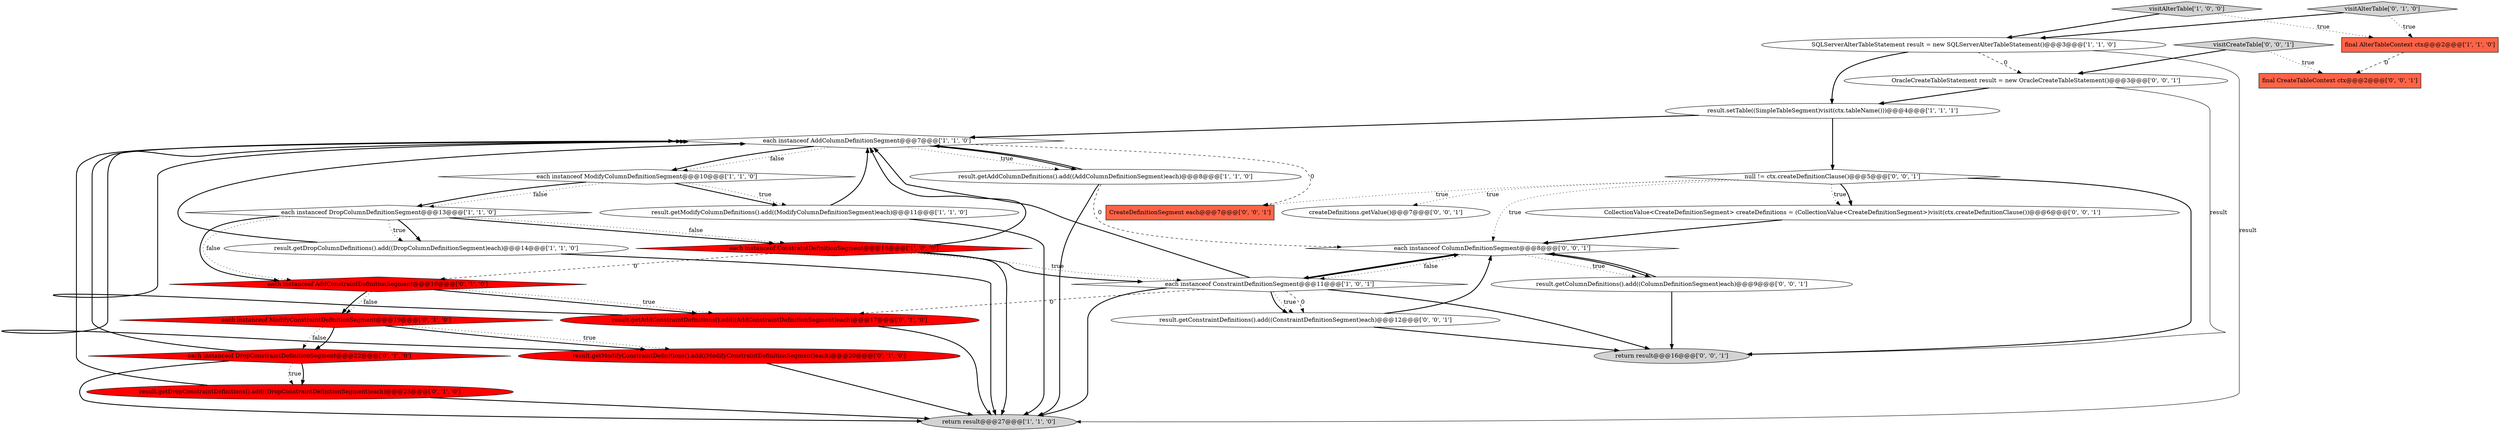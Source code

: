 digraph {
25 [style = filled, label = "final CreateTableContext ctx@@@2@@@['0', '0', '1']", fillcolor = tomato, shape = box image = "AAA0AAABBB3BBB"];
26 [style = filled, label = "visitCreateTable['0', '0', '1']", fillcolor = lightgray, shape = diamond image = "AAA0AAABBB3BBB"];
22 [style = filled, label = "result.getConstraintDefinitions().add((ConstraintDefinitionSegment)each)@@@12@@@['0', '0', '1']", fillcolor = white, shape = ellipse image = "AAA0AAABBB3BBB"];
0 [style = filled, label = "each instanceof ConstraintDefinitionSegment@@@11@@@['1', '0', '1']", fillcolor = white, shape = diamond image = "AAA0AAABBB1BBB"];
4 [style = filled, label = "each instanceof AddColumnDefinitionSegment@@@7@@@['1', '1', '0']", fillcolor = white, shape = diamond image = "AAA0AAABBB1BBB"];
1 [style = filled, label = "return result@@@27@@@['1', '1', '0']", fillcolor = lightgray, shape = ellipse image = "AAA0AAABBB1BBB"];
17 [style = filled, label = "result.getAddConstraintDefinitions().add((AddConstraintDefinitionSegment)each)@@@17@@@['0', '1', '0']", fillcolor = red, shape = ellipse image = "AAA1AAABBB2BBB"];
28 [style = filled, label = "each instanceof ColumnDefinitionSegment@@@8@@@['0', '0', '1']", fillcolor = white, shape = diamond image = "AAA0AAABBB3BBB"];
24 [style = filled, label = "result.getColumnDefinitions().add((ColumnDefinitionSegment)each)@@@9@@@['0', '0', '1']", fillcolor = white, shape = ellipse image = "AAA0AAABBB3BBB"];
21 [style = filled, label = "CollectionValue<CreateDefinitionSegment> createDefinitions = (CollectionValue<CreateDefinitionSegment>)visit(ctx.createDefinitionClause())@@@6@@@['0', '0', '1']", fillcolor = white, shape = ellipse image = "AAA0AAABBB3BBB"];
27 [style = filled, label = "null != ctx.createDefinitionClause()@@@5@@@['0', '0', '1']", fillcolor = white, shape = diamond image = "AAA0AAABBB3BBB"];
13 [style = filled, label = "result.getDropConstraintDefinitions().add((DropConstraintDefinitionSegment)each)@@@23@@@['0', '1', '0']", fillcolor = red, shape = ellipse image = "AAA1AAABBB2BBB"];
8 [style = filled, label = "each instanceof ConstraintDefinitionSegment@@@16@@@['1', '0', '0']", fillcolor = red, shape = diamond image = "AAA1AAABBB1BBB"];
2 [style = filled, label = "result.getAddColumnDefinitions().add((AddColumnDefinitionSegment)each)@@@8@@@['1', '1', '0']", fillcolor = white, shape = ellipse image = "AAA0AAABBB1BBB"];
3 [style = filled, label = "result.setTable((SimpleTableSegment)visit(ctx.tableName()))@@@4@@@['1', '1', '1']", fillcolor = white, shape = ellipse image = "AAA0AAABBB1BBB"];
19 [style = filled, label = "each instanceof ModifyConstraintDefinitionSegment@@@19@@@['0', '1', '0']", fillcolor = red, shape = diamond image = "AAA1AAABBB2BBB"];
18 [style = filled, label = "each instanceof AddConstraintDefinitionSegment@@@16@@@['0', '1', '0']", fillcolor = red, shape = diamond image = "AAA1AAABBB2BBB"];
10 [style = filled, label = "final AlterTableContext ctx@@@2@@@['1', '1', '0']", fillcolor = tomato, shape = box image = "AAA0AAABBB1BBB"];
16 [style = filled, label = "result.getModifyConstraintDefinitions().add((ModifyConstraintDefinitionSegment)each)@@@20@@@['0', '1', '0']", fillcolor = red, shape = ellipse image = "AAA1AAABBB2BBB"];
20 [style = filled, label = "OracleCreateTableStatement result = new OracleCreateTableStatement()@@@3@@@['0', '0', '1']", fillcolor = white, shape = ellipse image = "AAA0AAABBB3BBB"];
30 [style = filled, label = "return result@@@16@@@['0', '0', '1']", fillcolor = lightgray, shape = ellipse image = "AAA0AAABBB3BBB"];
9 [style = filled, label = "visitAlterTable['1', '0', '0']", fillcolor = lightgray, shape = diamond image = "AAA0AAABBB1BBB"];
7 [style = filled, label = "SQLServerAlterTableStatement result = new SQLServerAlterTableStatement()@@@3@@@['1', '1', '0']", fillcolor = white, shape = ellipse image = "AAA0AAABBB1BBB"];
6 [style = filled, label = "result.getDropColumnDefinitions().add((DropColumnDefinitionSegment)each)@@@14@@@['1', '1', '0']", fillcolor = white, shape = ellipse image = "AAA0AAABBB1BBB"];
14 [style = filled, label = "visitAlterTable['0', '1', '0']", fillcolor = lightgray, shape = diamond image = "AAA0AAABBB2BBB"];
23 [style = filled, label = "createDefinitions.getValue()@@@7@@@['0', '0', '1']", fillcolor = white, shape = ellipse image = "AAA0AAABBB3BBB"];
11 [style = filled, label = "each instanceof DropColumnDefinitionSegment@@@13@@@['1', '1', '0']", fillcolor = white, shape = diamond image = "AAA0AAABBB1BBB"];
12 [style = filled, label = "each instanceof ModifyColumnDefinitionSegment@@@10@@@['1', '1', '0']", fillcolor = white, shape = diamond image = "AAA0AAABBB1BBB"];
15 [style = filled, label = "each instanceof DropConstraintDefinitionSegment@@@22@@@['0', '1', '0']", fillcolor = red, shape = diamond image = "AAA1AAABBB2BBB"];
29 [style = filled, label = "CreateDefinitionSegment each@@@7@@@['0', '0', '1']", fillcolor = tomato, shape = box image = "AAA0AAABBB3BBB"];
5 [style = filled, label = "result.getModifyColumnDefinitions().add((ModifyColumnDefinitionSegment)each)@@@11@@@['1', '1', '0']", fillcolor = white, shape = ellipse image = "AAA0AAABBB1BBB"];
24->28 [style = bold, label=""];
0->30 [style = bold, label=""];
4->2 [style = dotted, label="true"];
12->11 [style = dotted, label="false"];
15->13 [style = bold, label=""];
12->5 [style = bold, label=""];
17->1 [style = bold, label=""];
11->18 [style = dotted, label="false"];
26->25 [style = dotted, label="true"];
2->1 [style = bold, label=""];
27->30 [style = bold, label=""];
11->6 [style = bold, label=""];
12->11 [style = bold, label=""];
19->15 [style = dotted, label="false"];
18->19 [style = bold, label=""];
18->17 [style = bold, label=""];
7->20 [style = dashed, label="0"];
27->23 [style = dotted, label="true"];
26->20 [style = bold, label=""];
22->28 [style = bold, label=""];
20->3 [style = bold, label=""];
4->2 [style = bold, label=""];
0->22 [style = dotted, label="true"];
27->21 [style = dotted, label="true"];
9->7 [style = bold, label=""];
2->4 [style = bold, label=""];
3->4 [style = bold, label=""];
0->17 [style = dashed, label="0"];
0->22 [style = dashed, label="0"];
22->30 [style = bold, label=""];
11->18 [style = bold, label=""];
7->3 [style = bold, label=""];
13->1 [style = bold, label=""];
21->28 [style = bold, label=""];
19->16 [style = bold, label=""];
14->7 [style = bold, label=""];
3->27 [style = bold, label=""];
24->30 [style = bold, label=""];
8->0 [style = bold, label=""];
20->30 [style = solid, label="result"];
8->1 [style = bold, label=""];
6->1 [style = bold, label=""];
5->1 [style = bold, label=""];
6->4 [style = bold, label=""];
28->0 [style = bold, label=""];
27->28 [style = dotted, label="true"];
28->24 [style = dotted, label="true"];
16->1 [style = bold, label=""];
12->5 [style = dotted, label="true"];
0->4 [style = bold, label=""];
27->29 [style = dotted, label="true"];
11->6 [style = dotted, label="true"];
0->1 [style = bold, label=""];
0->22 [style = bold, label=""];
5->4 [style = bold, label=""];
2->28 [style = dashed, label="0"];
15->4 [style = bold, label=""];
4->12 [style = dotted, label="false"];
18->19 [style = dotted, label="false"];
19->16 [style = dotted, label="true"];
4->12 [style = bold, label=""];
28->24 [style = bold, label=""];
11->8 [style = bold, label=""];
28->0 [style = dotted, label="false"];
8->18 [style = dashed, label="0"];
8->0 [style = dotted, label="true"];
11->8 [style = dotted, label="false"];
18->17 [style = dotted, label="true"];
8->4 [style = bold, label=""];
4->29 [style = dashed, label="0"];
19->15 [style = bold, label=""];
16->4 [style = bold, label=""];
9->10 [style = dotted, label="true"];
27->21 [style = bold, label=""];
15->13 [style = dotted, label="true"];
14->10 [style = dotted, label="true"];
13->4 [style = bold, label=""];
17->4 [style = bold, label=""];
10->25 [style = dashed, label="0"];
0->28 [style = bold, label=""];
7->1 [style = solid, label="result"];
15->1 [style = bold, label=""];
}
